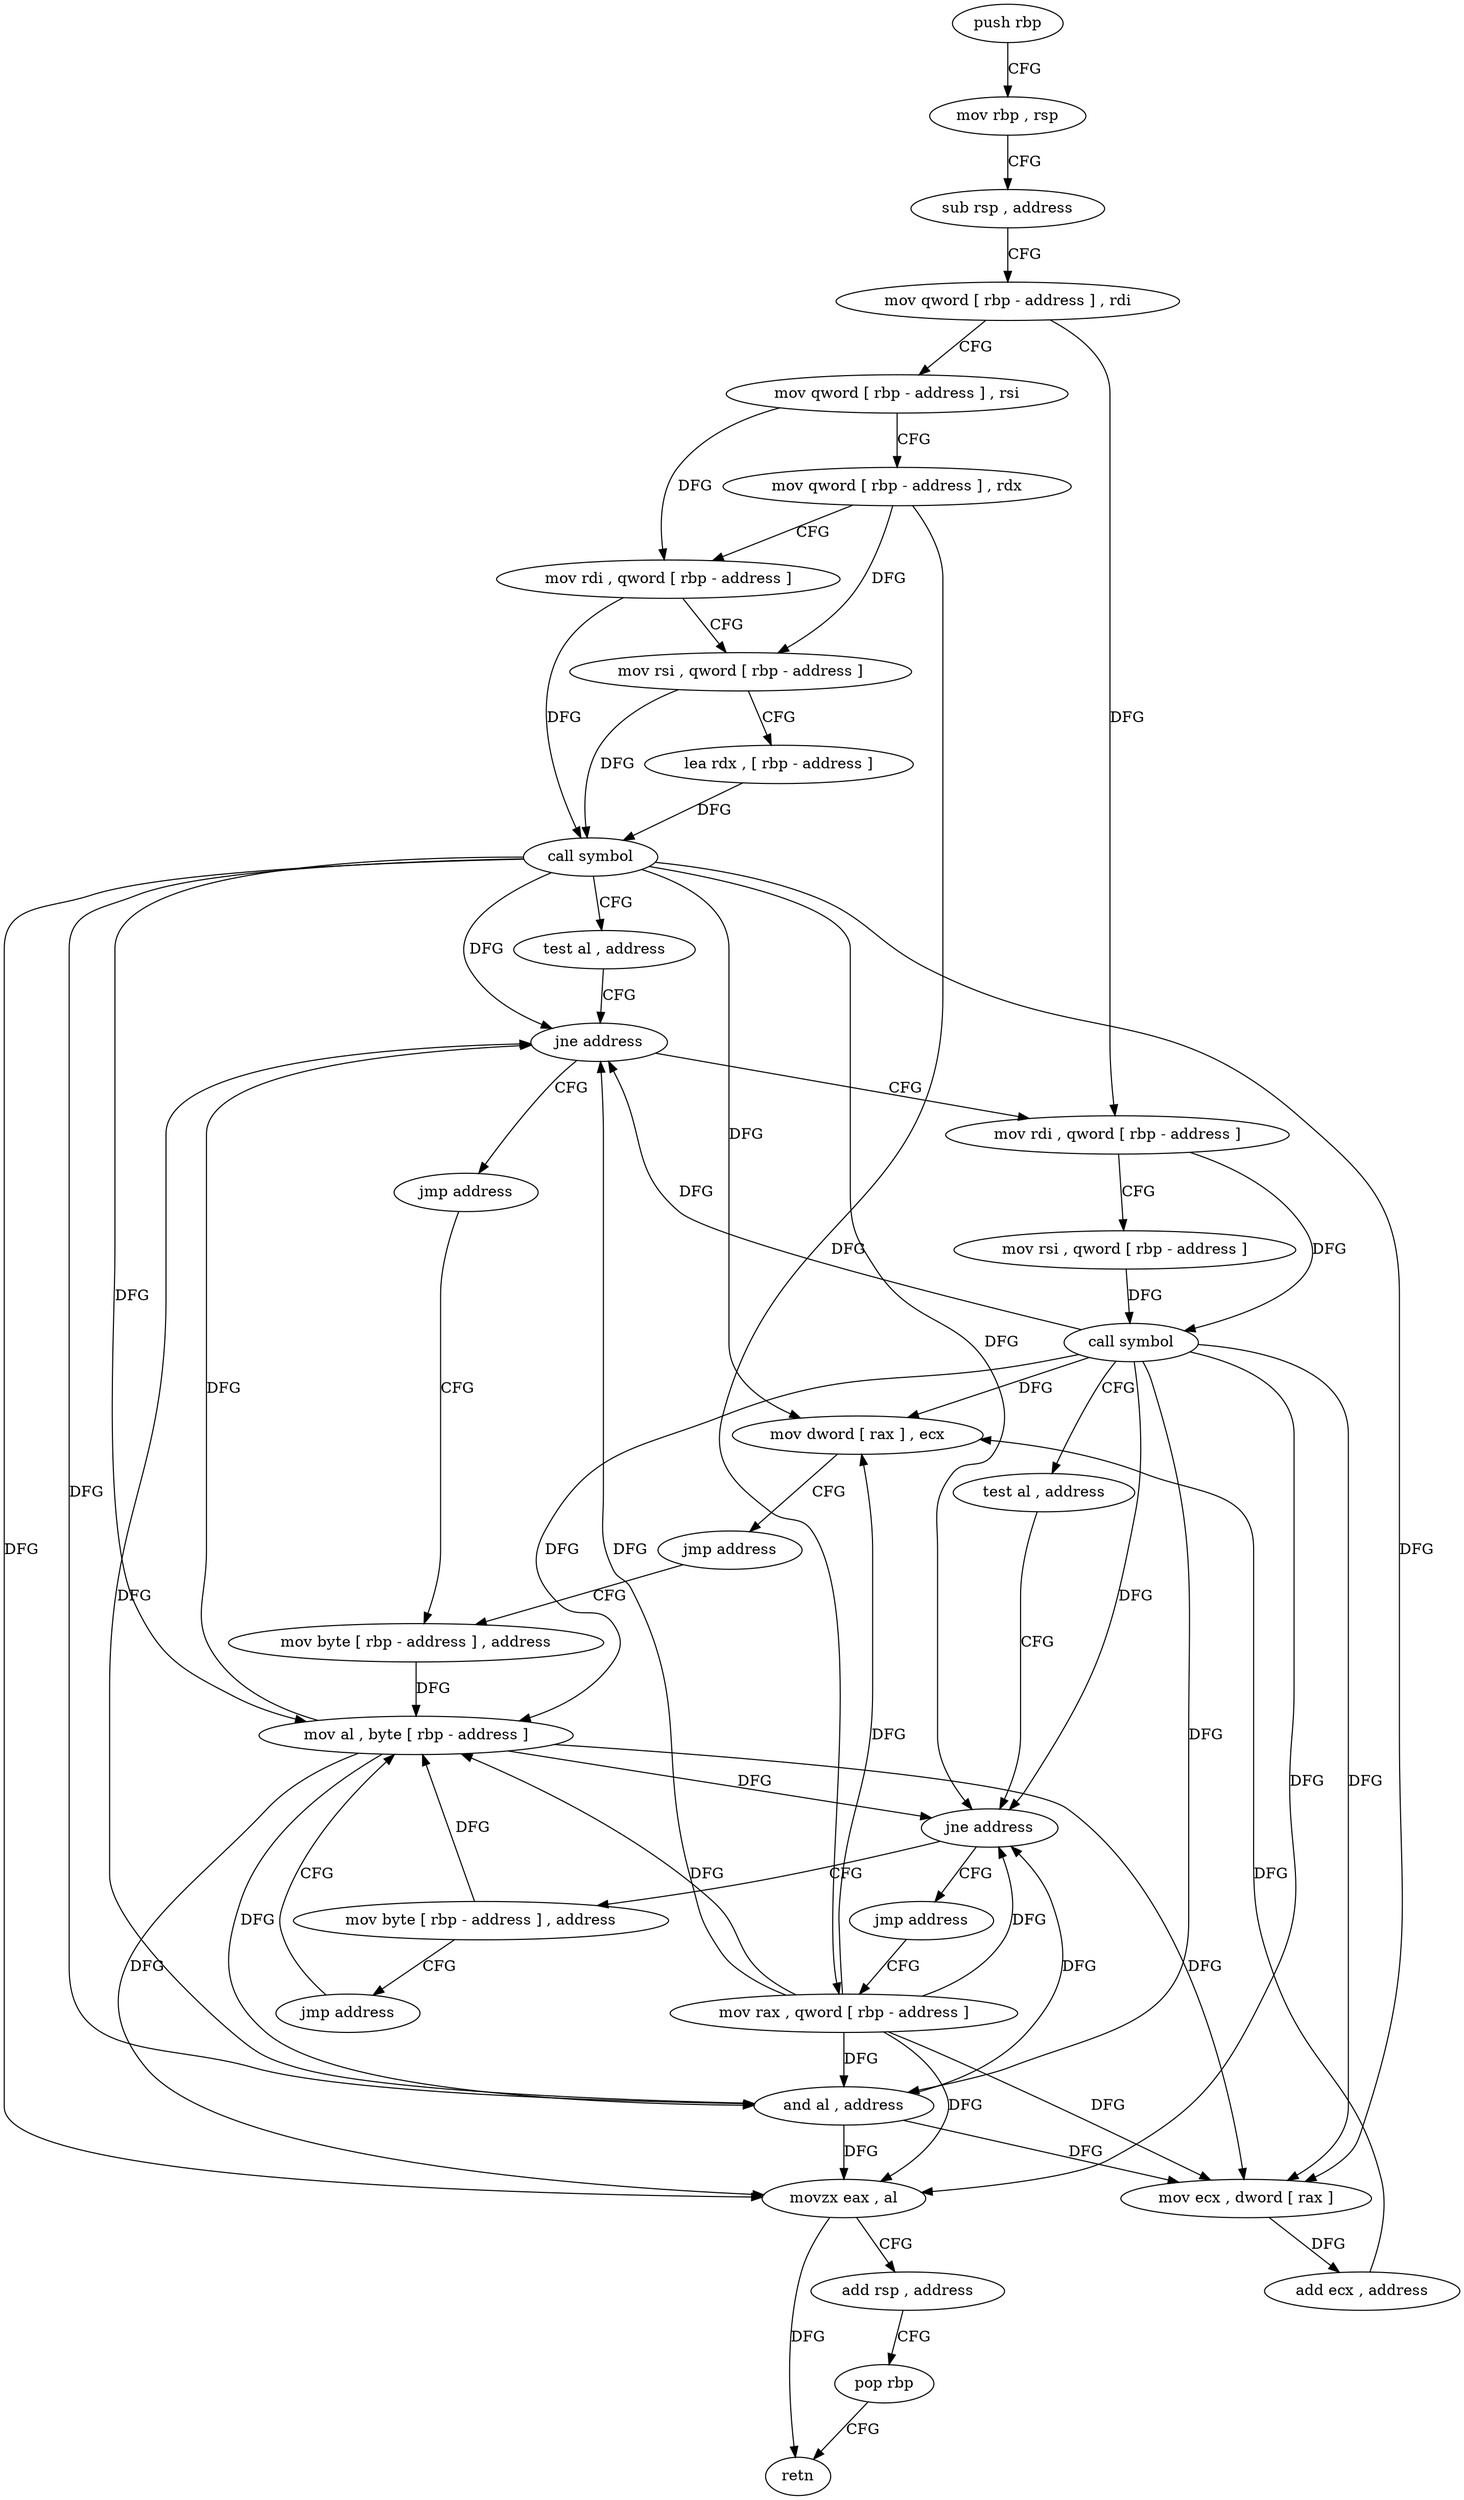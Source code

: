 digraph "func" {
"4271344" [label = "push rbp" ]
"4271345" [label = "mov rbp , rsp" ]
"4271348" [label = "sub rsp , address" ]
"4271352" [label = "mov qword [ rbp - address ] , rdi" ]
"4271356" [label = "mov qword [ rbp - address ] , rsi" ]
"4271360" [label = "mov qword [ rbp - address ] , rdx" ]
"4271364" [label = "mov rdi , qword [ rbp - address ]" ]
"4271368" [label = "mov rsi , qword [ rbp - address ]" ]
"4271372" [label = "lea rdx , [ rbp - address ]" ]
"4271376" [label = "call symbol" ]
"4271381" [label = "test al , address" ]
"4271383" [label = "jne address" ]
"4271394" [label = "mov rdi , qword [ rbp - address ]" ]
"4271389" [label = "jmp address" ]
"4271398" [label = "mov rsi , qword [ rbp - address ]" ]
"4271402" [label = "call symbol" ]
"4271407" [label = "test al , address" ]
"4271409" [label = "jne address" ]
"4271420" [label = "mov byte [ rbp - address ] , address" ]
"4271415" [label = "jmp address" ]
"4271445" [label = "mov byte [ rbp - address ] , address" ]
"4271424" [label = "jmp address" ]
"4271449" [label = "mov al , byte [ rbp - address ]" ]
"4271429" [label = "mov rax , qword [ rbp - address ]" ]
"4271452" [label = "and al , address" ]
"4271454" [label = "movzx eax , al" ]
"4271457" [label = "add rsp , address" ]
"4271461" [label = "pop rbp" ]
"4271462" [label = "retn" ]
"4271433" [label = "mov ecx , dword [ rax ]" ]
"4271435" [label = "add ecx , address" ]
"4271438" [label = "mov dword [ rax ] , ecx" ]
"4271440" [label = "jmp address" ]
"4271344" -> "4271345" [ label = "CFG" ]
"4271345" -> "4271348" [ label = "CFG" ]
"4271348" -> "4271352" [ label = "CFG" ]
"4271352" -> "4271356" [ label = "CFG" ]
"4271352" -> "4271394" [ label = "DFG" ]
"4271356" -> "4271360" [ label = "CFG" ]
"4271356" -> "4271364" [ label = "DFG" ]
"4271360" -> "4271364" [ label = "CFG" ]
"4271360" -> "4271368" [ label = "DFG" ]
"4271360" -> "4271429" [ label = "DFG" ]
"4271364" -> "4271368" [ label = "CFG" ]
"4271364" -> "4271376" [ label = "DFG" ]
"4271368" -> "4271372" [ label = "CFG" ]
"4271368" -> "4271376" [ label = "DFG" ]
"4271372" -> "4271376" [ label = "DFG" ]
"4271376" -> "4271381" [ label = "CFG" ]
"4271376" -> "4271383" [ label = "DFG" ]
"4271376" -> "4271409" [ label = "DFG" ]
"4271376" -> "4271449" [ label = "DFG" ]
"4271376" -> "4271452" [ label = "DFG" ]
"4271376" -> "4271454" [ label = "DFG" ]
"4271376" -> "4271433" [ label = "DFG" ]
"4271376" -> "4271438" [ label = "DFG" ]
"4271381" -> "4271383" [ label = "CFG" ]
"4271383" -> "4271394" [ label = "CFG" ]
"4271383" -> "4271389" [ label = "CFG" ]
"4271394" -> "4271398" [ label = "CFG" ]
"4271394" -> "4271402" [ label = "DFG" ]
"4271389" -> "4271445" [ label = "CFG" ]
"4271398" -> "4271402" [ label = "DFG" ]
"4271402" -> "4271407" [ label = "CFG" ]
"4271402" -> "4271383" [ label = "DFG" ]
"4271402" -> "4271409" [ label = "DFG" ]
"4271402" -> "4271449" [ label = "DFG" ]
"4271402" -> "4271452" [ label = "DFG" ]
"4271402" -> "4271454" [ label = "DFG" ]
"4271402" -> "4271433" [ label = "DFG" ]
"4271402" -> "4271438" [ label = "DFG" ]
"4271407" -> "4271409" [ label = "CFG" ]
"4271409" -> "4271420" [ label = "CFG" ]
"4271409" -> "4271415" [ label = "CFG" ]
"4271420" -> "4271424" [ label = "CFG" ]
"4271420" -> "4271449" [ label = "DFG" ]
"4271415" -> "4271429" [ label = "CFG" ]
"4271445" -> "4271449" [ label = "DFG" ]
"4271424" -> "4271449" [ label = "CFG" ]
"4271449" -> "4271452" [ label = "DFG" ]
"4271449" -> "4271383" [ label = "DFG" ]
"4271449" -> "4271409" [ label = "DFG" ]
"4271449" -> "4271454" [ label = "DFG" ]
"4271449" -> "4271433" [ label = "DFG" ]
"4271429" -> "4271433" [ label = "DFG" ]
"4271429" -> "4271383" [ label = "DFG" ]
"4271429" -> "4271409" [ label = "DFG" ]
"4271429" -> "4271452" [ label = "DFG" ]
"4271429" -> "4271454" [ label = "DFG" ]
"4271429" -> "4271449" [ label = "DFG" ]
"4271429" -> "4271438" [ label = "DFG" ]
"4271452" -> "4271454" [ label = "DFG" ]
"4271452" -> "4271383" [ label = "DFG" ]
"4271452" -> "4271409" [ label = "DFG" ]
"4271452" -> "4271433" [ label = "DFG" ]
"4271454" -> "4271457" [ label = "CFG" ]
"4271454" -> "4271462" [ label = "DFG" ]
"4271457" -> "4271461" [ label = "CFG" ]
"4271461" -> "4271462" [ label = "CFG" ]
"4271433" -> "4271435" [ label = "DFG" ]
"4271435" -> "4271438" [ label = "DFG" ]
"4271438" -> "4271440" [ label = "CFG" ]
"4271440" -> "4271445" [ label = "CFG" ]
}
